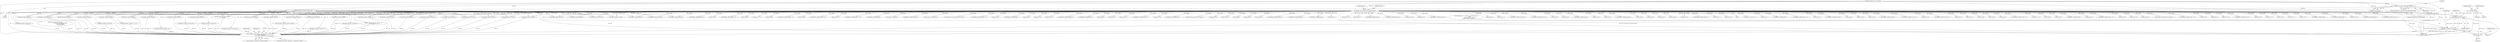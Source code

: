 digraph "0_tcpdump_289c672020280529fd382f3502efab7100d638ec@pointer" {
"1002606" [label="(Call,obj_tptr+=8)"];
"1002595" [label="(Call,ipaddr_string(ndo, obj_tptr))"];
"1002598" [label="(Call,ipaddr_string(ndo, obj_tptr + 4))"];
"1000145" [label="(MethodParameterIn,netdissect_options *ndo)"];
"1000314" [label="(Call,obj_tptr=tptr+sizeof(struct rsvp_object_header))"];
"1000184" [label="(Call,(const struct rsvp_object_header *)tptr)"];
"1000148" [label="(MethodParameterIn,const u_char *tptr)"];
"1002606" [label="(Call,obj_tptr+=8)"];
"1003366" [label="(Call,print_unknown_data(ndo, tptr + sizeof(struct rsvp_object_header), \"\n\t    \", /* FIXME indentation */\n                               rsvp_obj_len - sizeof(struct rsvp_object_header)))"];
"1002600" [label="(Call,obj_tptr + 4)"];
"1001284" [label="(Call,EXTRACT_16BITS(obj_tptr+2))"];
"1000182" [label="(Call,rsvp_obj_header = (const struct rsvp_object_header *)tptr)"];
"1002568" [label="(Call,obj_tptr+=16)"];
"1002750" [label="(Call,obj_tptr+17)"];
"1001853" [label="(Call,EXTRACT_32BITS(obj_tptr+8))"];
"1001192" [label="(Call,obj_tptr+4)"];
"1002951" [label="(Call,obj_tptr + 1)"];
"1002755" [label="(Call,EXTRACT_16BITS(obj_tptr+18))"];
"1000315" [label="(Identifier,obj_tptr)"];
"1001847" [label="(Call,EXTRACT_32BITS(obj_tptr+4))"];
"1001848" [label="(Call,obj_tptr+4)"];
"1000314" [label="(Call,obj_tptr=tptr+sizeof(struct rsvp_object_header))"];
"1000186" [label="(Identifier,tptr)"];
"1000681" [label="(Call,ipaddr_string(ndo, obj_tptr))"];
"1002660" [label="(Call,obj_tptr+5)"];
"1003183" [label="(Call,EXTRACT_16BITS(obj_tptr))"];
"1001073" [label="(Call,obj_tptr+=4)"];
"1001025" [label="(Call,ipaddr_string(ndo, obj_tptr+8))"];
"1001658" [label="(Call,obj_tptr+3)"];
"1002895" [label="(Call,print_unknown_data(ndo, obj_tptr + 2, \"\n\t\t\", *(obj_tptr + 1) - 2))"];
"1001208" [label="(Call,EXTRACT_16BITS(obj_tptr+4))"];
"1001453" [label="(Call,obj_tptr+2)"];
"1001666" [label="(Call,obj_tptr+3)"];
"1001480" [label="(Call,obj_tptr+1)"];
"1002756" [label="(Call,obj_tptr+18)"];
"1001129" [label="(Call,obj_tptr + 6)"];
"1000410" [label="(Call,ip6addr_string(ndo, obj_tptr))"];
"1002323" [label="(Call,ipaddr_string(ndo, obj_tptr))"];
"1000952" [label="(Call,ip6addr_string(ndo, obj_tptr+20))"];
"1003324" [label="(Call,ip6addr_string(ndo, obj_tptr))"];
"1000843" [label="(Call,EXTRACT_24BITS(obj_tptr+1))"];
"1001323" [label="(Call,obj_tptr + 1)"];
"1002957" [label="(Call,obj_tptr+=4)"];
"1002597" [label="(Identifier,obj_tptr)"];
"1002608" [label="(Literal,8)"];
"1000176" [label="(Block,)"];
"1000463" [label="(Call,ip6addr_string(ndo, obj_tptr))"];
"1002594" [label="(Block,)"];
"1000571" [label="(Call,ipaddr_string(ndo, obj_tptr))"];
"1002599" [label="(Identifier,ndo)"];
"1001405" [label="(Call,ipaddr_string(ndo, obj_tptr+2))"];
"1001483" [label="(Call,obj_tptr+=*(obj_tptr+1))"];
"1000145" [label="(MethodParameterIn,netdissect_options *ndo)"];
"1003373" [label="(Call,rsvp_obj_len - sizeof(struct rsvp_object_header))"];
"1000709" [label="(Call,ip6addr_string(ndo, obj_tptr))"];
"1002280" [label="(Call,ip6addr_string(ndo, obj_tptr))"];
"1001289" [label="(Call,obj_tptr + 2)"];
"1003154" [label="(Call,EXTRACT_32BITS(obj_tptr))"];
"1001095" [label="(Call,EXTRACT_16BITS(obj_tptr + 2))"];
"1002595" [label="(Call,ipaddr_string(ndo, obj_tptr))"];
"1001801" [label="(Call,obj_tptr + 4)"];
"1002160" [label="(Call,ipaddr_string(ndo, obj_tptr))"];
"1001014" [label="(Call,ipaddr_string(ndo, obj_tptr))"];
"1002665" [label="(Call,EXTRACT_16BITS(obj_tptr+6))"];
"1001448" [label="(Call,obj_tptr+2)"];
"1001295" [label="(Call,obj_tptr+=4)"];
"1001854" [label="(Call,obj_tptr+8)"];
"1002353" [label="(Call,ipaddr_string(ndo, obj_tptr))"];
"1000321" [label="(Identifier,obj_tlen)"];
"1001142" [label="(Call,EXTRACT_16BITS(obj_tptr+8))"];
"1001879" [label="(Call,EXTRACT_32BITS(obj_tptr + 4))"];
"1001179" [label="(Call,obj_tptr + 2)"];
"1001221" [label="(Call,EXTRACT_16BITS(obj_tptr + 4))"];
"1000911" [label="(Call,ip6addr_string(ndo, obj_tptr))"];
"1001841" [label="(Call,obj_tptr+4)"];
"1003299" [label="(Call,ipaddr_string(ndo, obj_tptr))"];
"1001096" [label="(Call,obj_tptr + 2)"];
"1002677" [label="(Call,ipaddr_string(ndo, obj_tptr))"];
"1001377" [label="(Call,obj_tptr+6)"];
"1001470" [label="(Call,obj_tptr+3)"];
"1001407" [label="(Call,obj_tptr+2)"];
"1000542" [label="(Call,ipaddr_string(ndo, obj_tptr + 8))"];
"1003368" [label="(Call,tptr + sizeof(struct rsvp_object_header))"];
"1002950" [label="(Call,EXTRACT_24BITS(obj_tptr + 1))"];
"1001858" [label="(Call,obj_tptr + 12)"];
"1001587" [label="(Call,obj_tptr+3)"];
"1001277" [label="(Call,obj_tptr+1)"];
"1002009" [label="(Call,EXTRACT_32BITS(obj_tptr))"];
"1000852" [label="(Call,obj_tptr+=4)"];
"1001066" [label="(Call,EXTRACT_16BITS(obj_tptr + 2))"];
"1001462" [label="(Call,obj_tptr+3)"];
"1002053" [label="(Call,obj_tptr + 2)"];
"1002734" [label="(Call,obj_tptr+=8)"];
"1002596" [label="(Identifier,ndo)"];
"1000644" [label="(Call,ip6addr_string(ndo, obj_tptr))"];
"1002484" [label="(Call,obj_tptr+=sizeof(struct rsvp_obj_frr_t))"];
"1003377" [label="(Call,tptr+=rsvp_obj_len)"];
"1000941" [label="(Call,ip6addr_string(ndo, obj_tptr))"];
"1001473" [label="(Call,EXTRACT_32BITS(obj_tptr + 4))"];
"1002828" [label="(Call,obj_tptr+2)"];
"1001646" [label="(Call,obj_tptr+2)"];
"1001780" [label="(Call,obj_tptr + 4)"];
"1001191" [label="(Call,EXTRACT_32BITS(obj_tptr+4))"];
"1003225" [label="(Call,obj_tptr+4)"];
"1001222" [label="(Call,obj_tptr + 4)"];
"1001209" [label="(Call,obj_tptr+4)"];
"1003098" [label="(Call,signature_verify(ndo, pptr, plen,\n                                            obj_ptr.rsvp_obj_integrity->digest,\n                                            rsvp_clear_checksum,\n                                            rsvp_com_header))"];
"1001419" [label="(Call,obj_tptr + 7)"];
"1001067" [label="(Call,obj_tptr + 2)"];
"1001706" [label="(Call,EXTRACT_16BITS(obj_tptr))"];
"1002629" [label="(Call,EXTRACT_32BITS(obj_tptr))"];
"1001233" [label="(Call,obj_tptr+=12)"];
"1000984" [label="(Call,ipaddr_string(ndo, obj_tptr))"];
"1000148" [label="(MethodParameterIn,const u_char *tptr)"];
"1002190" [label="(Call,ip6addr_string(ndo, obj_tptr))"];
"1000795" [label="(Call,EXTRACT_32BITS(obj_tptr))"];
"1001178" [label="(Call,EXTRACT_16BITS(obj_tptr + 2))"];
"1002364" [label="(Call,ipaddr_string(ndo, obj_tptr+8))"];
"1001122" [label="(Call,EXTRACT_16BITS(obj_tptr+4))"];
"1001199" [label="(Call,obj_tptr+8)"];
"1001932" [label="(Call,ipaddr_string(ndo, obj_tptr))"];
"1001128" [label="(Call,EXTRACT_16BITS(obj_tptr + 6))"];
"1001412" [label="(Call,obj_tptr+6)"];
"1001968" [label="(Call,ip6addr_string(ndo, obj_tptr))"];
"1001617" [label="(Call,obj_tptr + 4 + i)"];
"1002666" [label="(Call,obj_tptr+6)"];
"1003356" [label="(ControlStructure,if (ndo->ndo_vflag > 1 || hexdump == TRUE))"];
"1001288" [label="(Call,EXTRACT_16BITS(obj_tptr + 2))"];
"1001285" [label="(Call,obj_tptr+2)"];
"1001857" [label="(Call,EXTRACT_32BITS(obj_tptr + 12))"];
"1003235" [label="(Call,obj_tptr+=12)"];
"1001148" [label="(Call,EXTRACT_16BITS(obj_tptr + 10))"];
"1002839" [label="(Call,EXTRACT_16BITS(obj_tptr))"];
"1001614" [label="(Call,safeputchar(ndo, *(obj_tptr + 4 + i)))"];
"1001893" [label="(Call,obj_tptr+=subobj_len)"];
"1001198" [label="(Call,EXTRACT_32BITS(obj_tptr+8))"];
"1001661" [label="(Call,obj_tptr+=4+*(obj_tptr+3))"];
"1003006" [label="(Call,(const struct rsvp_obj_integrity_t *)obj_tptr)"];
"1000579" [label="(Call,ipaddr_string(ndo, obj_tptr + 8))"];
"1002598" [label="(Call,ipaddr_string(ndo, obj_tptr + 4))"];
"1002052" [label="(Call,EXTRACT_16BITS(obj_tptr + 2))"];
"1003243" [label="(Call,obj_tptr+=4)"];
"1001516" [label="(Call,EXTRACT_32BITS(obj_tptr))"];
"1001486" [label="(Call,obj_tptr+1)"];
"1001778" [label="(Call,ipaddr_string(ndo, obj_tptr + 4))"];
"1000881" [label="(Call,ipaddr_string(ndo, obj_tptr))"];
"1002291" [label="(Call,ip6addr_string(ndo, obj_tptr+20))"];
"1001474" [label="(Call,obj_tptr + 4)"];
"1001880" [label="(Call,obj_tptr + 4)"];
"1003409" [label="(MethodReturn,RET)"];
"1000316" [label="(Call,tptr+sizeof(struct rsvp_object_header))"];
"1002600" [label="(Call,obj_tptr + 4)"];
"1001840" [label="(Call,EXTRACT_32BITS(obj_tptr+4))"];
"1003366" [label="(Call,print_unknown_data(ndo, tptr + sizeof(struct rsvp_object_header), \"\n\t    \", /* FIXME indentation */\n                               rsvp_obj_len - sizeof(struct rsvp_object_header)))"];
"1002220" [label="(Call,ip6addr_string(ndo, obj_tptr))"];
"1003367" [label="(Identifier,ndo)"];
"1002607" [label="(Identifier,obj_tptr)"];
"1002606" [label="(Call,obj_tptr+=8)"];
"1000499" [label="(Call,EXTRACT_32BITS(obj_tptr))"];
"1001272" [label="(Call,obj_tptr+1)"];
"1001638" [label="(Call,obj_tptr+1)"];
"1000471" [label="(Call,ip6addr_string(ndo, obj_tptr + 20))"];
"1000184" [label="(Call,(const struct rsvp_object_header *)tptr)"];
"1001156" [label="(Call,obj_tptr+=12)"];
"1003228" [label="(Call,EXTRACT_32BITS(obj_tptr + 8))"];
"1000616" [label="(Call,ipaddr_string(ndo, obj_tptr))"];
"1002587" [label="(Call,ND_PRINT((ndo, \"%s  PLR-ID: %s, Avoid-Node-ID: %s\",\n                           ident,\n                           ipaddr_string(ndo, obj_tptr),\n                           ipaddr_string(ndo, obj_tptr + 4))))"];
"1002116" [label="(Call,rsvp_intserv_print(ndo, obj_tptr, obj_tlen))"];
"1002586" [label="(Block,)"];
"1002602" [label="(Literal,4)"];
"1003229" [label="(Call,obj_tptr + 8)"];
"1002767" [label="(Call,ip6addr_string(ndo, obj_tptr))"];
"1001554" [label="(Call,EXTRACT_32BITS(obj_tptr))"];
"1003350" [label="(Call,print_unknown_data(ndo, obj_tptr, \"\n\t    \", obj_tlen))"];
"1002390" [label="(Call,(const struct rsvp_obj_frr_t *)obj_tptr)"];
"1000506" [label="(Call,ip6addr_string(ndo, obj_tptr + 8))"];
"1002804" [label="(Call,obj_tptr+=20)"];
"1001650" [label="(Call,obj_tptr + 2)"];
"1001123" [label="(Call,obj_tptr+4)"];
"1002601" [label="(Identifier,obj_tptr)"];
"1002584" [label="(Identifier,obj_tlen)"];
"1001143" [label="(Call,obj_tptr+8)"];
"1002057" [label="(Call,obj_tptr+=4)"];
"1002827" [label="(Call,EXTRACT_16BITS(obj_tptr+2))"];
"1003224" [label="(Call,EXTRACT_32BITS(obj_tptr+4))"];
"1000746" [label="(Call,EXTRACT_32BITS(obj_tptr))"];
"1001107" [label="(Call,obj_tptr + 4)"];
"1002250" [label="(Call,ipaddr_string(ndo, obj_tptr))"];
"1001799" [label="(Call,ip6addr_string(ndo, obj_tptr + 4))"];
"1001149" [label="(Call,obj_tptr + 10)"];
"1000844" [label="(Call,obj_tptr+1)"];
"1000363" [label="(Call,ipaddr_string(ndo, obj_tptr))"];
"1000534" [label="(Call,ipaddr_string(ndo, obj_tptr))"];
"1000770" [label="(Call,EXTRACT_32BITS(obj_tptr))"];
"1003378" [label="(Identifier,tptr)"];
"1003372" [label="(Literal,\"\n\t    \")"];
"1002606" -> "1002586"  [label="AST: "];
"1002606" -> "1002608"  [label="CFG: "];
"1002607" -> "1002606"  [label="AST: "];
"1002608" -> "1002606"  [label="AST: "];
"1002584" -> "1002606"  [label="CFG: "];
"1002606" -> "1003409"  [label="DDG: obj_tptr"];
"1002606" -> "1002595"  [label="DDG: obj_tptr"];
"1002595" -> "1002606"  [label="DDG: obj_tptr"];
"1002595" -> "1002594"  [label="AST: "];
"1002595" -> "1002597"  [label="CFG: "];
"1002596" -> "1002595"  [label="AST: "];
"1002597" -> "1002595"  [label="AST: "];
"1002599" -> "1002595"  [label="CFG: "];
"1002595" -> "1003409"  [label="DDG: ipaddr_string(ndo, obj_tptr)"];
"1002598" -> "1002595"  [label="DDG: ndo"];
"1000145" -> "1002595"  [label="DDG: ndo"];
"1000314" -> "1002595"  [label="DDG: obj_tptr"];
"1002595" -> "1002598"  [label="DDG: ndo"];
"1002595" -> "1002598"  [label="DDG: obj_tptr"];
"1002595" -> "1002600"  [label="DDG: obj_tptr"];
"1002598" -> "1002594"  [label="AST: "];
"1002598" -> "1002600"  [label="CFG: "];
"1002599" -> "1002598"  [label="AST: "];
"1002600" -> "1002598"  [label="AST: "];
"1002587" -> "1002598"  [label="CFG: "];
"1002598" -> "1003409"  [label="DDG: ipaddr_string(ndo, obj_tptr + 4)"];
"1002598" -> "1003409"  [label="DDG: ndo"];
"1002598" -> "1003409"  [label="DDG: obj_tptr + 4"];
"1000145" -> "1002598"  [label="DDG: ndo"];
"1002598" -> "1003366"  [label="DDG: ndo"];
"1000145" -> "1000144"  [label="AST: "];
"1000145" -> "1003409"  [label="DDG: ndo"];
"1000145" -> "1000363"  [label="DDG: ndo"];
"1000145" -> "1000410"  [label="DDG: ndo"];
"1000145" -> "1000463"  [label="DDG: ndo"];
"1000145" -> "1000471"  [label="DDG: ndo"];
"1000145" -> "1000506"  [label="DDG: ndo"];
"1000145" -> "1000534"  [label="DDG: ndo"];
"1000145" -> "1000542"  [label="DDG: ndo"];
"1000145" -> "1000571"  [label="DDG: ndo"];
"1000145" -> "1000579"  [label="DDG: ndo"];
"1000145" -> "1000616"  [label="DDG: ndo"];
"1000145" -> "1000644"  [label="DDG: ndo"];
"1000145" -> "1000681"  [label="DDG: ndo"];
"1000145" -> "1000709"  [label="DDG: ndo"];
"1000145" -> "1000881"  [label="DDG: ndo"];
"1000145" -> "1000911"  [label="DDG: ndo"];
"1000145" -> "1000941"  [label="DDG: ndo"];
"1000145" -> "1000952"  [label="DDG: ndo"];
"1000145" -> "1000984"  [label="DDG: ndo"];
"1000145" -> "1001014"  [label="DDG: ndo"];
"1000145" -> "1001025"  [label="DDG: ndo"];
"1000145" -> "1001405"  [label="DDG: ndo"];
"1000145" -> "1001614"  [label="DDG: ndo"];
"1000145" -> "1001778"  [label="DDG: ndo"];
"1000145" -> "1001799"  [label="DDG: ndo"];
"1000145" -> "1001932"  [label="DDG: ndo"];
"1000145" -> "1001968"  [label="DDG: ndo"];
"1000145" -> "1002116"  [label="DDG: ndo"];
"1000145" -> "1002160"  [label="DDG: ndo"];
"1000145" -> "1002190"  [label="DDG: ndo"];
"1000145" -> "1002220"  [label="DDG: ndo"];
"1000145" -> "1002250"  [label="DDG: ndo"];
"1000145" -> "1002280"  [label="DDG: ndo"];
"1000145" -> "1002291"  [label="DDG: ndo"];
"1000145" -> "1002323"  [label="DDG: ndo"];
"1000145" -> "1002353"  [label="DDG: ndo"];
"1000145" -> "1002364"  [label="DDG: ndo"];
"1000145" -> "1002677"  [label="DDG: ndo"];
"1000145" -> "1002767"  [label="DDG: ndo"];
"1000145" -> "1002895"  [label="DDG: ndo"];
"1000145" -> "1003098"  [label="DDG: ndo"];
"1000145" -> "1003299"  [label="DDG: ndo"];
"1000145" -> "1003324"  [label="DDG: ndo"];
"1000145" -> "1003350"  [label="DDG: ndo"];
"1000145" -> "1003366"  [label="DDG: ndo"];
"1000314" -> "1000176"  [label="AST: "];
"1000314" -> "1000316"  [label="CFG: "];
"1000315" -> "1000314"  [label="AST: "];
"1000316" -> "1000314"  [label="AST: "];
"1000321" -> "1000314"  [label="CFG: "];
"1000314" -> "1003409"  [label="DDG: obj_tptr"];
"1000314" -> "1003409"  [label="DDG: tptr+sizeof(struct rsvp_object_header)"];
"1000184" -> "1000314"  [label="DDG: tptr"];
"1000148" -> "1000314"  [label="DDG: tptr"];
"1000314" -> "1000363"  [label="DDG: obj_tptr"];
"1000314" -> "1000410"  [label="DDG: obj_tptr"];
"1000314" -> "1000463"  [label="DDG: obj_tptr"];
"1000314" -> "1000499"  [label="DDG: obj_tptr"];
"1000314" -> "1000534"  [label="DDG: obj_tptr"];
"1000314" -> "1000571"  [label="DDG: obj_tptr"];
"1000314" -> "1000616"  [label="DDG: obj_tptr"];
"1000314" -> "1000644"  [label="DDG: obj_tptr"];
"1000314" -> "1000681"  [label="DDG: obj_tptr"];
"1000314" -> "1000709"  [label="DDG: obj_tptr"];
"1000314" -> "1000746"  [label="DDG: obj_tptr"];
"1000314" -> "1000770"  [label="DDG: obj_tptr"];
"1000314" -> "1000795"  [label="DDG: obj_tptr"];
"1000314" -> "1000843"  [label="DDG: obj_tptr"];
"1000314" -> "1000844"  [label="DDG: obj_tptr"];
"1000314" -> "1000852"  [label="DDG: obj_tptr"];
"1000314" -> "1000881"  [label="DDG: obj_tptr"];
"1000314" -> "1000911"  [label="DDG: obj_tptr"];
"1000314" -> "1000941"  [label="DDG: obj_tptr"];
"1000314" -> "1000984"  [label="DDG: obj_tptr"];
"1000314" -> "1001014"  [label="DDG: obj_tptr"];
"1000314" -> "1001066"  [label="DDG: obj_tptr"];
"1000314" -> "1001067"  [label="DDG: obj_tptr"];
"1000314" -> "1001073"  [label="DDG: obj_tptr"];
"1000314" -> "1001095"  [label="DDG: obj_tptr"];
"1000314" -> "1001096"  [label="DDG: obj_tptr"];
"1000314" -> "1001107"  [label="DDG: obj_tptr"];
"1000314" -> "1001122"  [label="DDG: obj_tptr"];
"1000314" -> "1001123"  [label="DDG: obj_tptr"];
"1000314" -> "1001128"  [label="DDG: obj_tptr"];
"1000314" -> "1001129"  [label="DDG: obj_tptr"];
"1000314" -> "1001142"  [label="DDG: obj_tptr"];
"1000314" -> "1001143"  [label="DDG: obj_tptr"];
"1000314" -> "1001148"  [label="DDG: obj_tptr"];
"1000314" -> "1001149"  [label="DDG: obj_tptr"];
"1000314" -> "1001156"  [label="DDG: obj_tptr"];
"1000314" -> "1001178"  [label="DDG: obj_tptr"];
"1000314" -> "1001179"  [label="DDG: obj_tptr"];
"1000314" -> "1001191"  [label="DDG: obj_tptr"];
"1000314" -> "1001192"  [label="DDG: obj_tptr"];
"1000314" -> "1001198"  [label="DDG: obj_tptr"];
"1000314" -> "1001199"  [label="DDG: obj_tptr"];
"1000314" -> "1001208"  [label="DDG: obj_tptr"];
"1000314" -> "1001209"  [label="DDG: obj_tptr"];
"1000314" -> "1001221"  [label="DDG: obj_tptr"];
"1000314" -> "1001222"  [label="DDG: obj_tptr"];
"1000314" -> "1001233"  [label="DDG: obj_tptr"];
"1000314" -> "1001272"  [label="DDG: obj_tptr"];
"1000314" -> "1001277"  [label="DDG: obj_tptr"];
"1000314" -> "1001284"  [label="DDG: obj_tptr"];
"1000314" -> "1001285"  [label="DDG: obj_tptr"];
"1000314" -> "1001288"  [label="DDG: obj_tptr"];
"1000314" -> "1001289"  [label="DDG: obj_tptr"];
"1000314" -> "1001295"  [label="DDG: obj_tptr"];
"1000314" -> "1001323"  [label="DDG: obj_tptr"];
"1000314" -> "1001377"  [label="DDG: obj_tptr"];
"1000314" -> "1001405"  [label="DDG: obj_tptr"];
"1000314" -> "1001407"  [label="DDG: obj_tptr"];
"1000314" -> "1001412"  [label="DDG: obj_tptr"];
"1000314" -> "1001419"  [label="DDG: obj_tptr"];
"1000314" -> "1001448"  [label="DDG: obj_tptr"];
"1000314" -> "1001453"  [label="DDG: obj_tptr"];
"1000314" -> "1001462"  [label="DDG: obj_tptr"];
"1000314" -> "1001470"  [label="DDG: obj_tptr"];
"1000314" -> "1001473"  [label="DDG: obj_tptr"];
"1000314" -> "1001474"  [label="DDG: obj_tptr"];
"1000314" -> "1001480"  [label="DDG: obj_tptr"];
"1000314" -> "1001483"  [label="DDG: obj_tptr"];
"1000314" -> "1001486"  [label="DDG: obj_tptr"];
"1000314" -> "1001516"  [label="DDG: obj_tptr"];
"1000314" -> "1001554"  [label="DDG: obj_tptr"];
"1000314" -> "1001587"  [label="DDG: obj_tptr"];
"1000314" -> "1001617"  [label="DDG: obj_tptr"];
"1000314" -> "1001638"  [label="DDG: obj_tptr"];
"1000314" -> "1001646"  [label="DDG: obj_tptr"];
"1000314" -> "1001650"  [label="DDG: obj_tptr"];
"1000314" -> "1001658"  [label="DDG: obj_tptr"];
"1000314" -> "1001661"  [label="DDG: obj_tptr"];
"1000314" -> "1001666"  [label="DDG: obj_tptr"];
"1000314" -> "1001706"  [label="DDG: obj_tptr"];
"1000314" -> "1001778"  [label="DDG: obj_tptr"];
"1000314" -> "1001780"  [label="DDG: obj_tptr"];
"1000314" -> "1001799"  [label="DDG: obj_tptr"];
"1000314" -> "1001801"  [label="DDG: obj_tptr"];
"1000314" -> "1001840"  [label="DDG: obj_tptr"];
"1000314" -> "1001841"  [label="DDG: obj_tptr"];
"1000314" -> "1001847"  [label="DDG: obj_tptr"];
"1000314" -> "1001848"  [label="DDG: obj_tptr"];
"1000314" -> "1001853"  [label="DDG: obj_tptr"];
"1000314" -> "1001854"  [label="DDG: obj_tptr"];
"1000314" -> "1001857"  [label="DDG: obj_tptr"];
"1000314" -> "1001858"  [label="DDG: obj_tptr"];
"1000314" -> "1001879"  [label="DDG: obj_tptr"];
"1000314" -> "1001880"  [label="DDG: obj_tptr"];
"1000314" -> "1001893"  [label="DDG: obj_tptr"];
"1000314" -> "1001932"  [label="DDG: obj_tptr"];
"1000314" -> "1001968"  [label="DDG: obj_tptr"];
"1000314" -> "1002009"  [label="DDG: obj_tptr"];
"1000314" -> "1002052"  [label="DDG: obj_tptr"];
"1000314" -> "1002053"  [label="DDG: obj_tptr"];
"1000314" -> "1002057"  [label="DDG: obj_tptr"];
"1000314" -> "1002160"  [label="DDG: obj_tptr"];
"1000314" -> "1002190"  [label="DDG: obj_tptr"];
"1000314" -> "1002220"  [label="DDG: obj_tptr"];
"1000314" -> "1002250"  [label="DDG: obj_tptr"];
"1000314" -> "1002280"  [label="DDG: obj_tptr"];
"1000314" -> "1002323"  [label="DDG: obj_tptr"];
"1000314" -> "1002353"  [label="DDG: obj_tptr"];
"1000314" -> "1002390"  [label="DDG: obj_tptr"];
"1000314" -> "1002484"  [label="DDG: obj_tptr"];
"1000314" -> "1002568"  [label="DDG: obj_tptr"];
"1000314" -> "1002629"  [label="DDG: obj_tptr"];
"1000314" -> "1002660"  [label="DDG: obj_tptr"];
"1000314" -> "1002665"  [label="DDG: obj_tptr"];
"1000314" -> "1002666"  [label="DDG: obj_tptr"];
"1000314" -> "1002677"  [label="DDG: obj_tptr"];
"1000314" -> "1002734"  [label="DDG: obj_tptr"];
"1000314" -> "1002750"  [label="DDG: obj_tptr"];
"1000314" -> "1002755"  [label="DDG: obj_tptr"];
"1000314" -> "1002756"  [label="DDG: obj_tptr"];
"1000314" -> "1002767"  [label="DDG: obj_tptr"];
"1000314" -> "1002804"  [label="DDG: obj_tptr"];
"1000314" -> "1002827"  [label="DDG: obj_tptr"];
"1000314" -> "1002828"  [label="DDG: obj_tptr"];
"1000314" -> "1002839"  [label="DDG: obj_tptr"];
"1000314" -> "1002950"  [label="DDG: obj_tptr"];
"1000314" -> "1002951"  [label="DDG: obj_tptr"];
"1000314" -> "1002957"  [label="DDG: obj_tptr"];
"1000314" -> "1003006"  [label="DDG: obj_tptr"];
"1000314" -> "1003154"  [label="DDG: obj_tptr"];
"1000314" -> "1003183"  [label="DDG: obj_tptr"];
"1000314" -> "1003224"  [label="DDG: obj_tptr"];
"1000314" -> "1003225"  [label="DDG: obj_tptr"];
"1000314" -> "1003228"  [label="DDG: obj_tptr"];
"1000314" -> "1003229"  [label="DDG: obj_tptr"];
"1000314" -> "1003235"  [label="DDG: obj_tptr"];
"1000314" -> "1003243"  [label="DDG: obj_tptr"];
"1000314" -> "1003299"  [label="DDG: obj_tptr"];
"1000314" -> "1003324"  [label="DDG: obj_tptr"];
"1000314" -> "1003350"  [label="DDG: obj_tptr"];
"1000184" -> "1000182"  [label="AST: "];
"1000184" -> "1000186"  [label="CFG: "];
"1000185" -> "1000184"  [label="AST: "];
"1000186" -> "1000184"  [label="AST: "];
"1000182" -> "1000184"  [label="CFG: "];
"1000184" -> "1003409"  [label="DDG: tptr"];
"1000184" -> "1000182"  [label="DDG: tptr"];
"1000148" -> "1000184"  [label="DDG: tptr"];
"1000184" -> "1000316"  [label="DDG: tptr"];
"1000184" -> "1003366"  [label="DDG: tptr"];
"1000184" -> "1003368"  [label="DDG: tptr"];
"1000184" -> "1003377"  [label="DDG: tptr"];
"1000148" -> "1000144"  [label="AST: "];
"1000148" -> "1003409"  [label="DDG: tptr"];
"1000148" -> "1000316"  [label="DDG: tptr"];
"1000148" -> "1003366"  [label="DDG: tptr"];
"1000148" -> "1003368"  [label="DDG: tptr"];
"1000148" -> "1003377"  [label="DDG: tptr"];
"1003366" -> "1003356"  [label="AST: "];
"1003366" -> "1003373"  [label="CFG: "];
"1003367" -> "1003366"  [label="AST: "];
"1003368" -> "1003366"  [label="AST: "];
"1003372" -> "1003366"  [label="AST: "];
"1003373" -> "1003366"  [label="AST: "];
"1003378" -> "1003366"  [label="CFG: "];
"1002364" -> "1003366"  [label="DDG: ndo"];
"1000410" -> "1003366"  [label="DDG: ndo"];
"1000471" -> "1003366"  [label="DDG: ndo"];
"1000506" -> "1003366"  [label="DDG: ndo"];
"1001778" -> "1003366"  [label="DDG: ndo"];
"1000542" -> "1003366"  [label="DDG: ndo"];
"1000881" -> "1003366"  [label="DDG: ndo"];
"1000911" -> "1003366"  [label="DDG: ndo"];
"1001799" -> "1003366"  [label="DDG: ndo"];
"1003350" -> "1003366"  [label="DDG: ndo"];
"1002160" -> "1003366"  [label="DDG: ndo"];
"1002291" -> "1003366"  [label="DDG: ndo"];
"1000681" -> "1003366"  [label="DDG: ndo"];
"1000579" -> "1003366"  [label="DDG: ndo"];
"1001025" -> "1003366"  [label="DDG: ndo"];
"1000952" -> "1003366"  [label="DDG: ndo"];
"1002323" -> "1003366"  [label="DDG: ndo"];
"1000363" -> "1003366"  [label="DDG: ndo"];
"1000616" -> "1003366"  [label="DDG: ndo"];
"1001614" -> "1003366"  [label="DDG: ndo"];
"1002895" -> "1003366"  [label="DDG: ndo"];
"1002767" -> "1003366"  [label="DDG: ndo"];
"1003324" -> "1003366"  [label="DDG: ndo"];
"1002250" -> "1003366"  [label="DDG: ndo"];
"1002220" -> "1003366"  [label="DDG: ndo"];
"1002190" -> "1003366"  [label="DDG: ndo"];
"1003098" -> "1003366"  [label="DDG: ndo"];
"1001405" -> "1003366"  [label="DDG: ndo"];
"1000709" -> "1003366"  [label="DDG: ndo"];
"1001932" -> "1003366"  [label="DDG: ndo"];
"1001968" -> "1003366"  [label="DDG: ndo"];
"1000644" -> "1003366"  [label="DDG: ndo"];
"1002116" -> "1003366"  [label="DDG: ndo"];
"1000984" -> "1003366"  [label="DDG: ndo"];
"1003299" -> "1003366"  [label="DDG: ndo"];
"1002677" -> "1003366"  [label="DDG: ndo"];
"1003373" -> "1003366"  [label="DDG: rsvp_obj_len"];
"1002600" -> "1002602"  [label="CFG: "];
"1002601" -> "1002600"  [label="AST: "];
"1002602" -> "1002600"  [label="AST: "];
}
